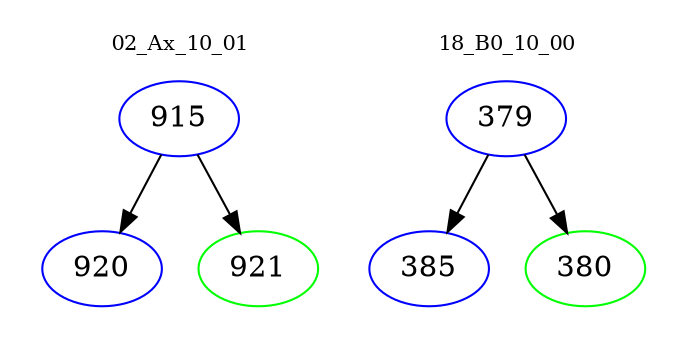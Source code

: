 digraph{
subgraph cluster_0 {
color = white
label = "02_Ax_10_01";
fontsize=10;
T0_915 [label="915", color="blue"]
T0_915 -> T0_920 [color="black"]
T0_920 [label="920", color="blue"]
T0_915 -> T0_921 [color="black"]
T0_921 [label="921", color="green"]
}
subgraph cluster_1 {
color = white
label = "18_B0_10_00";
fontsize=10;
T1_379 [label="379", color="blue"]
T1_379 -> T1_385 [color="black"]
T1_385 [label="385", color="blue"]
T1_379 -> T1_380 [color="black"]
T1_380 [label="380", color="green"]
}
}
